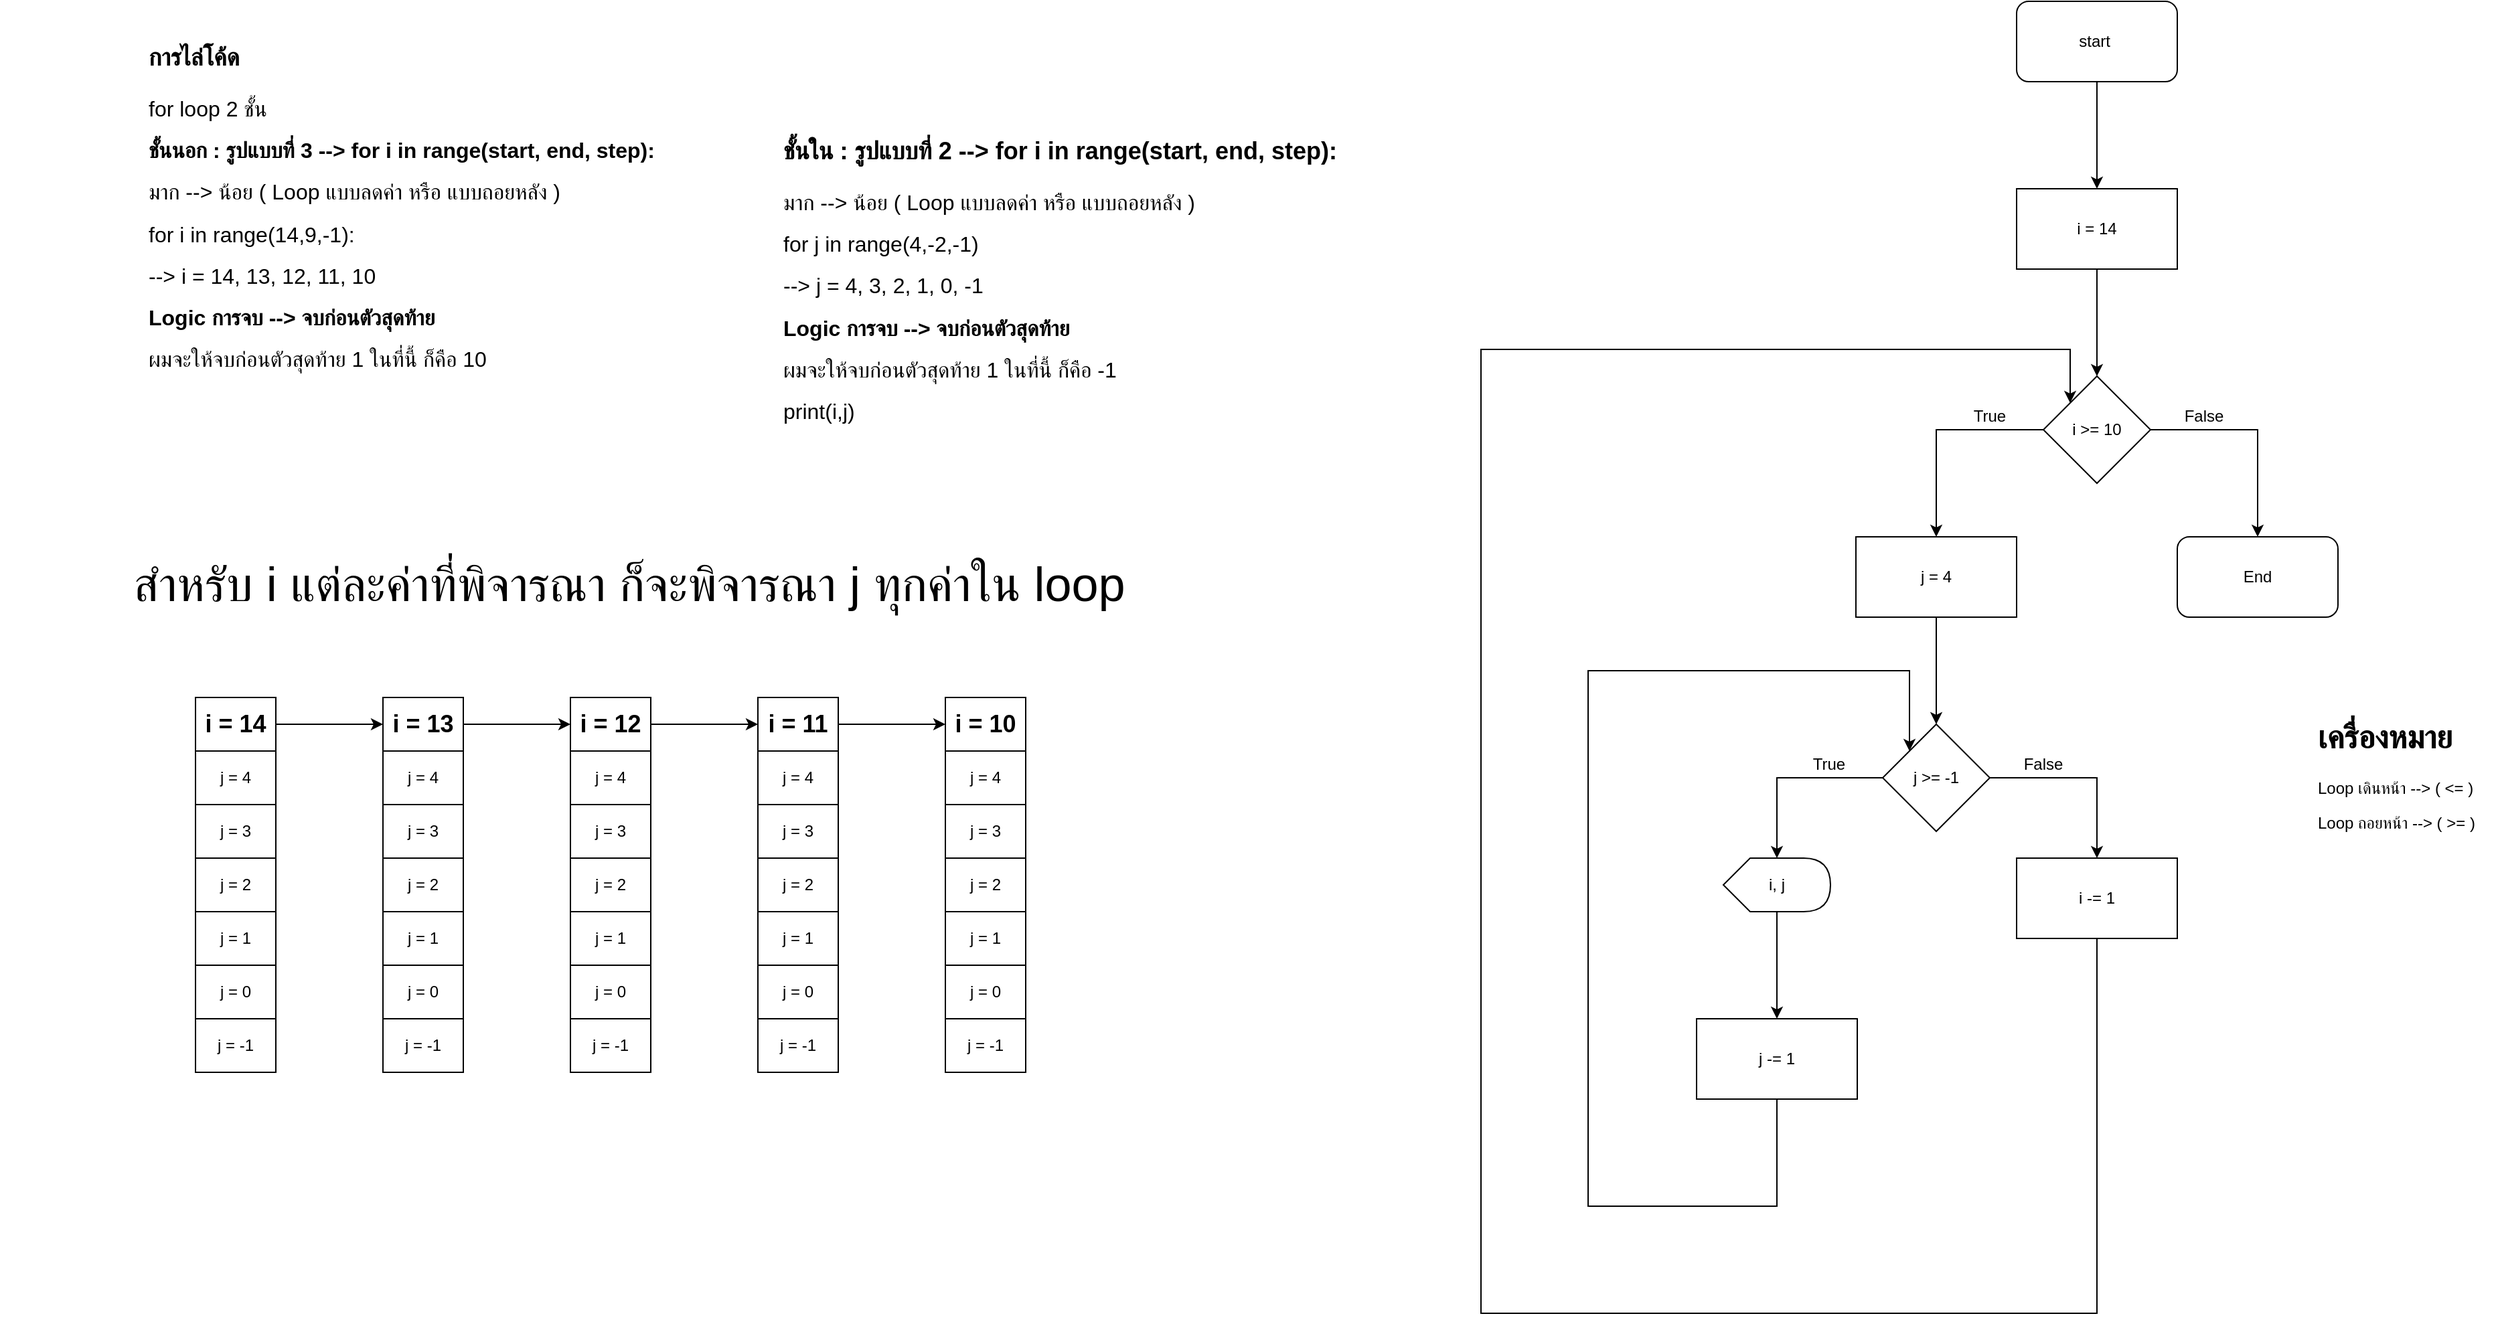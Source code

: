 <mxfile>
    <diagram id="tZmQGeKma5mjZ96quMht" name="Page-1">
        <mxGraphModel dx="2090" dy="1433" grid="1" gridSize="10" guides="1" tooltips="1" connect="1" arrows="1" fold="1" page="1" pageScale="1" pageWidth="827" pageHeight="1169" math="0" shadow="0">
            <root>
                <mxCell id="0"/>
                <mxCell id="1" parent="0"/>
                <mxCell id="52" value="&lt;font&gt;&lt;font style=&quot;font-size: 36px&quot;&gt;สำหรับ i แต่ละค่าที่พิจารณา ก็จะพิจารณา j ทุกค่าใน loop&lt;/font&gt;&lt;br&gt;&lt;/font&gt;" style="text;html=1;strokeColor=none;fillColor=none;align=center;verticalAlign=middle;whiteSpace=wrap;rounded=0;" parent="1" vertex="1">
                    <mxGeometry x="-46" y="430" width="940" height="90" as="geometry"/>
                </mxCell>
                <mxCell id="53" value="&lt;h1&gt;เครื่องหมาย&lt;/h1&gt;&lt;p&gt;Loop เดินหน้า --&amp;gt; ( &amp;lt;= )&lt;/p&gt;&lt;p&gt;Loop ถอยหน้า --&amp;gt; ( &amp;gt;= )&lt;/p&gt;" style="text;html=1;strokeColor=none;fillColor=none;spacing=5;spacingTop=-20;whiteSpace=wrap;overflow=hidden;rounded=0;" parent="1" vertex="1">
                    <mxGeometry x="1680" y="570" width="140" height="100" as="geometry"/>
                </mxCell>
                <mxCell id="54" value="&lt;h1&gt;&lt;font style=&quot;font-size: 18px&quot;&gt;การไล่โค้ด&lt;/font&gt;&lt;/h1&gt;&lt;p&gt;&lt;font size=&quot;3&quot;&gt;for loop 2 ชั้น&lt;/font&gt;&lt;/p&gt;&lt;p&gt;&lt;font size=&quot;3&quot;&gt;&lt;b&gt;ชั้นนอก : รูปแบบที่ 3 --&amp;gt; for i in range(start, end, step):&lt;/b&gt;&lt;/font&gt;&lt;/p&gt;&lt;p&gt;&lt;font size=&quot;3&quot;&gt;มาก --&amp;gt; น้อย ( Loop แบบลดค่า หรือ แบบถอยหลัง )&lt;/font&gt;&lt;/p&gt;&lt;p&gt;&lt;font size=&quot;3&quot;&gt;for i in range(14,9,-1):&lt;/font&gt;&lt;/p&gt;&lt;p&gt;&lt;font size=&quot;3&quot;&gt;--&amp;gt; i = 14, 13, 12, 11, 10&lt;/font&gt;&lt;/p&gt;&lt;p&gt;&lt;font size=&quot;3&quot;&gt;&lt;b&gt;Logic การจบ --&amp;gt; จบก่อนตัวสุดท้าย&lt;/b&gt;&lt;/font&gt;&lt;/p&gt;&lt;p&gt;&lt;font size=&quot;3&quot;&gt;ผมจะให้จบก่อนตัวสุดท้าย 1 ในที่นี้ ก็คือ 10&lt;/font&gt;&lt;/p&gt;" style="text;html=1;strokeColor=none;fillColor=none;spacing=5;spacingTop=-20;whiteSpace=wrap;overflow=hidden;rounded=0;" parent="1" vertex="1">
                    <mxGeometry x="60" y="60" width="410" height="270" as="geometry"/>
                </mxCell>
                <mxCell id="55" value="&lt;h1&gt;&lt;font style=&quot;font-size: 18px&quot;&gt;&lt;font&gt;ชั้นใน : รูปแบบที่ 2 --&amp;gt; for i in range(start, end, step):&lt;/font&gt;&lt;br&gt;&lt;/font&gt;&lt;/h1&gt;&lt;p&gt;&lt;span style=&quot;font-size: medium&quot;&gt;มาก --&amp;gt; น้อย ( Loop แบบลดค่า หรือ แบบถอยหลัง )&lt;/span&gt;&lt;br&gt;&lt;/p&gt;&lt;p&gt;&lt;font size=&quot;3&quot;&gt;for j in range(4,-2,-1)&lt;/font&gt;&lt;/p&gt;&lt;p&gt;&lt;font size=&quot;3&quot;&gt;--&amp;gt; j = 4, 3, 2, 1, 0, -1&lt;/font&gt;&lt;/p&gt;&lt;p&gt;&lt;font size=&quot;3&quot;&gt;&lt;b&gt;Logic การจบ --&amp;gt; จบก่อนตัวสุดท้าย&lt;/b&gt;&lt;/font&gt;&lt;/p&gt;&lt;p&gt;&lt;font size=&quot;3&quot;&gt;ผมจะให้จบก่อนตัวสุดท้าย 1 ในที่นี้ ก็คือ -1&lt;/font&gt;&lt;/p&gt;&lt;p&gt;&lt;font size=&quot;3&quot;&gt;print(i,j)&lt;/font&gt;&lt;/p&gt;" style="text;html=1;strokeColor=none;fillColor=none;spacing=5;spacingTop=-20;whiteSpace=wrap;overflow=hidden;rounded=0;" parent="1" vertex="1">
                    <mxGeometry x="534" y="130" width="440" height="240" as="geometry"/>
                </mxCell>
                <mxCell id="77" value="" style="shape=table;html=1;whiteSpace=wrap;startSize=0;container=1;collapsible=0;childLayout=tableLayout;" parent="1" vertex="1">
                    <mxGeometry x="100" y="560" width="60" height="280" as="geometry"/>
                </mxCell>
                <mxCell id="78" value="" style="shape=partialRectangle;html=1;whiteSpace=wrap;collapsible=0;dropTarget=0;pointerEvents=0;fillColor=none;top=0;left=0;bottom=0;right=0;points=[[0,0.5],[1,0.5]];portConstraint=eastwest;" parent="77" vertex="1">
                    <mxGeometry width="60" height="40" as="geometry"/>
                </mxCell>
                <mxCell id="79" value="&lt;b&gt;&lt;font style=&quot;font-size: 18px&quot;&gt;i = 14&lt;/font&gt;&lt;/b&gt;" style="shape=partialRectangle;html=1;whiteSpace=wrap;connectable=0;overflow=hidden;fillColor=none;top=0;left=0;bottom=0;right=0;" parent="78" vertex="1">
                    <mxGeometry width="60" height="40" as="geometry"/>
                </mxCell>
                <mxCell id="80" value="" style="shape=partialRectangle;html=1;whiteSpace=wrap;collapsible=0;dropTarget=0;pointerEvents=0;fillColor=none;top=0;left=0;bottom=0;right=0;points=[[0,0.5],[1,0.5]];portConstraint=eastwest;" parent="77" vertex="1">
                    <mxGeometry y="40" width="60" height="40" as="geometry"/>
                </mxCell>
                <mxCell id="81" value="j = 4" style="shape=partialRectangle;html=1;whiteSpace=wrap;connectable=0;overflow=hidden;fillColor=none;top=0;left=0;bottom=0;right=0;" parent="80" vertex="1">
                    <mxGeometry width="60" height="40" as="geometry"/>
                </mxCell>
                <mxCell id="82" value="" style="shape=partialRectangle;html=1;whiteSpace=wrap;collapsible=0;dropTarget=0;pointerEvents=0;fillColor=none;top=0;left=0;bottom=0;right=0;points=[[0,0.5],[1,0.5]];portConstraint=eastwest;" parent="77" vertex="1">
                    <mxGeometry y="80" width="60" height="40" as="geometry"/>
                </mxCell>
                <mxCell id="83" value="j = 3" style="shape=partialRectangle;html=1;whiteSpace=wrap;connectable=0;overflow=hidden;fillColor=none;top=0;left=0;bottom=0;right=0;" parent="82" vertex="1">
                    <mxGeometry width="60" height="40" as="geometry"/>
                </mxCell>
                <mxCell id="84" value="" style="shape=partialRectangle;html=1;whiteSpace=wrap;collapsible=0;dropTarget=0;pointerEvents=0;fillColor=none;top=0;left=0;bottom=0;right=0;points=[[0,0.5],[1,0.5]];portConstraint=eastwest;" parent="77" vertex="1">
                    <mxGeometry y="120" width="60" height="40" as="geometry"/>
                </mxCell>
                <mxCell id="85" value="j = 2" style="shape=partialRectangle;html=1;whiteSpace=wrap;connectable=0;overflow=hidden;fillColor=none;top=0;left=0;bottom=0;right=0;" parent="84" vertex="1">
                    <mxGeometry width="60" height="40" as="geometry"/>
                </mxCell>
                <mxCell id="86" value="" style="shape=partialRectangle;html=1;whiteSpace=wrap;collapsible=0;dropTarget=0;pointerEvents=0;fillColor=none;top=0;left=0;bottom=0;right=0;points=[[0,0.5],[1,0.5]];portConstraint=eastwest;" parent="77" vertex="1">
                    <mxGeometry y="160" width="60" height="40" as="geometry"/>
                </mxCell>
                <mxCell id="87" value="j = 1" style="shape=partialRectangle;html=1;whiteSpace=wrap;connectable=0;overflow=hidden;fillColor=none;top=0;left=0;bottom=0;right=0;" parent="86" vertex="1">
                    <mxGeometry width="60" height="40" as="geometry"/>
                </mxCell>
                <mxCell id="88" value="" style="shape=partialRectangle;html=1;whiteSpace=wrap;collapsible=0;dropTarget=0;pointerEvents=0;fillColor=none;top=0;left=0;bottom=0;right=0;points=[[0,0.5],[1,0.5]];portConstraint=eastwest;" parent="77" vertex="1">
                    <mxGeometry y="200" width="60" height="40" as="geometry"/>
                </mxCell>
                <mxCell id="89" value="j = 0" style="shape=partialRectangle;html=1;whiteSpace=wrap;connectable=0;overflow=hidden;fillColor=none;top=0;left=0;bottom=0;right=0;" parent="88" vertex="1">
                    <mxGeometry width="60" height="40" as="geometry"/>
                </mxCell>
                <mxCell id="90" value="" style="shape=partialRectangle;html=1;whiteSpace=wrap;collapsible=0;dropTarget=0;pointerEvents=0;fillColor=none;top=0;left=0;bottom=0;right=0;points=[[0,0.5],[1,0.5]];portConstraint=eastwest;" parent="77" vertex="1">
                    <mxGeometry y="240" width="60" height="40" as="geometry"/>
                </mxCell>
                <mxCell id="91" value="j = -1" style="shape=partialRectangle;html=1;whiteSpace=wrap;connectable=0;overflow=hidden;fillColor=none;top=0;left=0;bottom=0;right=0;" parent="90" vertex="1">
                    <mxGeometry width="60" height="40" as="geometry"/>
                </mxCell>
                <mxCell id="255" value="" style="shape=table;html=1;whiteSpace=wrap;startSize=0;container=1;collapsible=0;childLayout=tableLayout;" parent="1" vertex="1">
                    <mxGeometry x="240" y="560" width="60" height="280" as="geometry"/>
                </mxCell>
                <mxCell id="256" value="" style="shape=partialRectangle;html=1;whiteSpace=wrap;collapsible=0;dropTarget=0;pointerEvents=0;fillColor=none;top=0;left=0;bottom=0;right=0;points=[[0,0.5],[1,0.5]];portConstraint=eastwest;" parent="255" vertex="1">
                    <mxGeometry width="60" height="40" as="geometry"/>
                </mxCell>
                <mxCell id="257" value="&lt;b&gt;&lt;font style=&quot;font-size: 18px&quot;&gt;i = 13&lt;/font&gt;&lt;/b&gt;" style="shape=partialRectangle;html=1;whiteSpace=wrap;connectable=0;overflow=hidden;fillColor=none;top=0;left=0;bottom=0;right=0;" parent="256" vertex="1">
                    <mxGeometry width="60" height="40" as="geometry"/>
                </mxCell>
                <mxCell id="258" value="" style="shape=partialRectangle;html=1;whiteSpace=wrap;collapsible=0;dropTarget=0;pointerEvents=0;fillColor=none;top=0;left=0;bottom=0;right=0;points=[[0,0.5],[1,0.5]];portConstraint=eastwest;" parent="255" vertex="1">
                    <mxGeometry y="40" width="60" height="40" as="geometry"/>
                </mxCell>
                <mxCell id="259" value="j = 4" style="shape=partialRectangle;html=1;whiteSpace=wrap;connectable=0;overflow=hidden;fillColor=none;top=0;left=0;bottom=0;right=0;" parent="258" vertex="1">
                    <mxGeometry width="60" height="40" as="geometry"/>
                </mxCell>
                <mxCell id="260" value="" style="shape=partialRectangle;html=1;whiteSpace=wrap;collapsible=0;dropTarget=0;pointerEvents=0;fillColor=none;top=0;left=0;bottom=0;right=0;points=[[0,0.5],[1,0.5]];portConstraint=eastwest;" parent="255" vertex="1">
                    <mxGeometry y="80" width="60" height="40" as="geometry"/>
                </mxCell>
                <mxCell id="261" value="j = 3" style="shape=partialRectangle;html=1;whiteSpace=wrap;connectable=0;overflow=hidden;fillColor=none;top=0;left=0;bottom=0;right=0;" parent="260" vertex="1">
                    <mxGeometry width="60" height="40" as="geometry"/>
                </mxCell>
                <mxCell id="262" value="" style="shape=partialRectangle;html=1;whiteSpace=wrap;collapsible=0;dropTarget=0;pointerEvents=0;fillColor=none;top=0;left=0;bottom=0;right=0;points=[[0,0.5],[1,0.5]];portConstraint=eastwest;" parent="255" vertex="1">
                    <mxGeometry y="120" width="60" height="40" as="geometry"/>
                </mxCell>
                <mxCell id="263" value="j = 2" style="shape=partialRectangle;html=1;whiteSpace=wrap;connectable=0;overflow=hidden;fillColor=none;top=0;left=0;bottom=0;right=0;" parent="262" vertex="1">
                    <mxGeometry width="60" height="40" as="geometry"/>
                </mxCell>
                <mxCell id="264" value="" style="shape=partialRectangle;html=1;whiteSpace=wrap;collapsible=0;dropTarget=0;pointerEvents=0;fillColor=none;top=0;left=0;bottom=0;right=0;points=[[0,0.5],[1,0.5]];portConstraint=eastwest;" parent="255" vertex="1">
                    <mxGeometry y="160" width="60" height="40" as="geometry"/>
                </mxCell>
                <mxCell id="265" value="j = 1" style="shape=partialRectangle;html=1;whiteSpace=wrap;connectable=0;overflow=hidden;fillColor=none;top=0;left=0;bottom=0;right=0;" parent="264" vertex="1">
                    <mxGeometry width="60" height="40" as="geometry"/>
                </mxCell>
                <mxCell id="266" value="" style="shape=partialRectangle;html=1;whiteSpace=wrap;collapsible=0;dropTarget=0;pointerEvents=0;fillColor=none;top=0;left=0;bottom=0;right=0;points=[[0,0.5],[1,0.5]];portConstraint=eastwest;" parent="255" vertex="1">
                    <mxGeometry y="200" width="60" height="40" as="geometry"/>
                </mxCell>
                <mxCell id="267" value="j = 0" style="shape=partialRectangle;html=1;whiteSpace=wrap;connectable=0;overflow=hidden;fillColor=none;top=0;left=0;bottom=0;right=0;" parent="266" vertex="1">
                    <mxGeometry width="60" height="40" as="geometry"/>
                </mxCell>
                <mxCell id="268" value="" style="shape=partialRectangle;html=1;whiteSpace=wrap;collapsible=0;dropTarget=0;pointerEvents=0;fillColor=none;top=0;left=0;bottom=0;right=0;points=[[0,0.5],[1,0.5]];portConstraint=eastwest;" parent="255" vertex="1">
                    <mxGeometry y="240" width="60" height="40" as="geometry"/>
                </mxCell>
                <mxCell id="269" value="j = -1" style="shape=partialRectangle;html=1;whiteSpace=wrap;connectable=0;overflow=hidden;fillColor=none;top=0;left=0;bottom=0;right=0;" parent="268" vertex="1">
                    <mxGeometry width="60" height="40" as="geometry"/>
                </mxCell>
                <mxCell id="270" value="" style="shape=table;html=1;whiteSpace=wrap;startSize=0;container=1;collapsible=0;childLayout=tableLayout;" parent="1" vertex="1">
                    <mxGeometry x="380" y="560" width="60" height="280" as="geometry"/>
                </mxCell>
                <mxCell id="271" value="" style="shape=partialRectangle;html=1;whiteSpace=wrap;collapsible=0;dropTarget=0;pointerEvents=0;fillColor=none;top=0;left=0;bottom=0;right=0;points=[[0,0.5],[1,0.5]];portConstraint=eastwest;" parent="270" vertex="1">
                    <mxGeometry width="60" height="40" as="geometry"/>
                </mxCell>
                <mxCell id="272" value="&lt;b&gt;&lt;font style=&quot;font-size: 18px&quot;&gt;i = 12&lt;/font&gt;&lt;/b&gt;" style="shape=partialRectangle;html=1;whiteSpace=wrap;connectable=0;overflow=hidden;fillColor=none;top=0;left=0;bottom=0;right=0;" parent="271" vertex="1">
                    <mxGeometry width="60" height="40" as="geometry"/>
                </mxCell>
                <mxCell id="273" value="" style="shape=partialRectangle;html=1;whiteSpace=wrap;collapsible=0;dropTarget=0;pointerEvents=0;fillColor=none;top=0;left=0;bottom=0;right=0;points=[[0,0.5],[1,0.5]];portConstraint=eastwest;" parent="270" vertex="1">
                    <mxGeometry y="40" width="60" height="40" as="geometry"/>
                </mxCell>
                <mxCell id="274" value="j = 4" style="shape=partialRectangle;html=1;whiteSpace=wrap;connectable=0;overflow=hidden;fillColor=none;top=0;left=0;bottom=0;right=0;" parent="273" vertex="1">
                    <mxGeometry width="60" height="40" as="geometry"/>
                </mxCell>
                <mxCell id="275" value="" style="shape=partialRectangle;html=1;whiteSpace=wrap;collapsible=0;dropTarget=0;pointerEvents=0;fillColor=none;top=0;left=0;bottom=0;right=0;points=[[0,0.5],[1,0.5]];portConstraint=eastwest;" parent="270" vertex="1">
                    <mxGeometry y="80" width="60" height="40" as="geometry"/>
                </mxCell>
                <mxCell id="276" value="j = 3" style="shape=partialRectangle;html=1;whiteSpace=wrap;connectable=0;overflow=hidden;fillColor=none;top=0;left=0;bottom=0;right=0;" parent="275" vertex="1">
                    <mxGeometry width="60" height="40" as="geometry"/>
                </mxCell>
                <mxCell id="277" value="" style="shape=partialRectangle;html=1;whiteSpace=wrap;collapsible=0;dropTarget=0;pointerEvents=0;fillColor=none;top=0;left=0;bottom=0;right=0;points=[[0,0.5],[1,0.5]];portConstraint=eastwest;" parent="270" vertex="1">
                    <mxGeometry y="120" width="60" height="40" as="geometry"/>
                </mxCell>
                <mxCell id="278" value="j = 2" style="shape=partialRectangle;html=1;whiteSpace=wrap;connectable=0;overflow=hidden;fillColor=none;top=0;left=0;bottom=0;right=0;" parent="277" vertex="1">
                    <mxGeometry width="60" height="40" as="geometry"/>
                </mxCell>
                <mxCell id="279" value="" style="shape=partialRectangle;html=1;whiteSpace=wrap;collapsible=0;dropTarget=0;pointerEvents=0;fillColor=none;top=0;left=0;bottom=0;right=0;points=[[0,0.5],[1,0.5]];portConstraint=eastwest;" parent="270" vertex="1">
                    <mxGeometry y="160" width="60" height="40" as="geometry"/>
                </mxCell>
                <mxCell id="280" value="j = 1" style="shape=partialRectangle;html=1;whiteSpace=wrap;connectable=0;overflow=hidden;fillColor=none;top=0;left=0;bottom=0;right=0;" parent="279" vertex="1">
                    <mxGeometry width="60" height="40" as="geometry"/>
                </mxCell>
                <mxCell id="281" value="" style="shape=partialRectangle;html=1;whiteSpace=wrap;collapsible=0;dropTarget=0;pointerEvents=0;fillColor=none;top=0;left=0;bottom=0;right=0;points=[[0,0.5],[1,0.5]];portConstraint=eastwest;" parent="270" vertex="1">
                    <mxGeometry y="200" width="60" height="40" as="geometry"/>
                </mxCell>
                <mxCell id="282" value="j = 0" style="shape=partialRectangle;html=1;whiteSpace=wrap;connectable=0;overflow=hidden;fillColor=none;top=0;left=0;bottom=0;right=0;" parent="281" vertex="1">
                    <mxGeometry width="60" height="40" as="geometry"/>
                </mxCell>
                <mxCell id="283" value="" style="shape=partialRectangle;html=1;whiteSpace=wrap;collapsible=0;dropTarget=0;pointerEvents=0;fillColor=none;top=0;left=0;bottom=0;right=0;points=[[0,0.5],[1,0.5]];portConstraint=eastwest;" parent="270" vertex="1">
                    <mxGeometry y="240" width="60" height="40" as="geometry"/>
                </mxCell>
                <mxCell id="284" value="j = -1" style="shape=partialRectangle;html=1;whiteSpace=wrap;connectable=0;overflow=hidden;fillColor=none;top=0;left=0;bottom=0;right=0;" parent="283" vertex="1">
                    <mxGeometry width="60" height="40" as="geometry"/>
                </mxCell>
                <mxCell id="285" value="" style="shape=table;html=1;whiteSpace=wrap;startSize=0;container=1;collapsible=0;childLayout=tableLayout;" parent="1" vertex="1">
                    <mxGeometry x="520" y="560" width="60" height="280" as="geometry"/>
                </mxCell>
                <mxCell id="286" value="" style="shape=partialRectangle;html=1;whiteSpace=wrap;collapsible=0;dropTarget=0;pointerEvents=0;fillColor=none;top=0;left=0;bottom=0;right=0;points=[[0,0.5],[1,0.5]];portConstraint=eastwest;" parent="285" vertex="1">
                    <mxGeometry width="60" height="40" as="geometry"/>
                </mxCell>
                <mxCell id="287" value="&lt;b&gt;&lt;font style=&quot;font-size: 18px&quot;&gt;i = 11&lt;/font&gt;&lt;/b&gt;" style="shape=partialRectangle;html=1;whiteSpace=wrap;connectable=0;overflow=hidden;fillColor=none;top=0;left=0;bottom=0;right=0;" parent="286" vertex="1">
                    <mxGeometry width="60" height="40" as="geometry"/>
                </mxCell>
                <mxCell id="288" value="" style="shape=partialRectangle;html=1;whiteSpace=wrap;collapsible=0;dropTarget=0;pointerEvents=0;fillColor=none;top=0;left=0;bottom=0;right=0;points=[[0,0.5],[1,0.5]];portConstraint=eastwest;" parent="285" vertex="1">
                    <mxGeometry y="40" width="60" height="40" as="geometry"/>
                </mxCell>
                <mxCell id="289" value="j = 4" style="shape=partialRectangle;html=1;whiteSpace=wrap;connectable=0;overflow=hidden;fillColor=none;top=0;left=0;bottom=0;right=0;" parent="288" vertex="1">
                    <mxGeometry width="60" height="40" as="geometry"/>
                </mxCell>
                <mxCell id="290" value="" style="shape=partialRectangle;html=1;whiteSpace=wrap;collapsible=0;dropTarget=0;pointerEvents=0;fillColor=none;top=0;left=0;bottom=0;right=0;points=[[0,0.5],[1,0.5]];portConstraint=eastwest;" parent="285" vertex="1">
                    <mxGeometry y="80" width="60" height="40" as="geometry"/>
                </mxCell>
                <mxCell id="291" value="j = 3" style="shape=partialRectangle;html=1;whiteSpace=wrap;connectable=0;overflow=hidden;fillColor=none;top=0;left=0;bottom=0;right=0;" parent="290" vertex="1">
                    <mxGeometry width="60" height="40" as="geometry"/>
                </mxCell>
                <mxCell id="292" value="" style="shape=partialRectangle;html=1;whiteSpace=wrap;collapsible=0;dropTarget=0;pointerEvents=0;fillColor=none;top=0;left=0;bottom=0;right=0;points=[[0,0.5],[1,0.5]];portConstraint=eastwest;" parent="285" vertex="1">
                    <mxGeometry y="120" width="60" height="40" as="geometry"/>
                </mxCell>
                <mxCell id="293" value="j = 2" style="shape=partialRectangle;html=1;whiteSpace=wrap;connectable=0;overflow=hidden;fillColor=none;top=0;left=0;bottom=0;right=0;" parent="292" vertex="1">
                    <mxGeometry width="60" height="40" as="geometry"/>
                </mxCell>
                <mxCell id="294" value="" style="shape=partialRectangle;html=1;whiteSpace=wrap;collapsible=0;dropTarget=0;pointerEvents=0;fillColor=none;top=0;left=0;bottom=0;right=0;points=[[0,0.5],[1,0.5]];portConstraint=eastwest;" parent="285" vertex="1">
                    <mxGeometry y="160" width="60" height="40" as="geometry"/>
                </mxCell>
                <mxCell id="295" value="j = 1" style="shape=partialRectangle;html=1;whiteSpace=wrap;connectable=0;overflow=hidden;fillColor=none;top=0;left=0;bottom=0;right=0;" parent="294" vertex="1">
                    <mxGeometry width="60" height="40" as="geometry"/>
                </mxCell>
                <mxCell id="296" value="" style="shape=partialRectangle;html=1;whiteSpace=wrap;collapsible=0;dropTarget=0;pointerEvents=0;fillColor=none;top=0;left=0;bottom=0;right=0;points=[[0,0.5],[1,0.5]];portConstraint=eastwest;" parent="285" vertex="1">
                    <mxGeometry y="200" width="60" height="40" as="geometry"/>
                </mxCell>
                <mxCell id="297" value="j = 0" style="shape=partialRectangle;html=1;whiteSpace=wrap;connectable=0;overflow=hidden;fillColor=none;top=0;left=0;bottom=0;right=0;" parent="296" vertex="1">
                    <mxGeometry width="60" height="40" as="geometry"/>
                </mxCell>
                <mxCell id="298" value="" style="shape=partialRectangle;html=1;whiteSpace=wrap;collapsible=0;dropTarget=0;pointerEvents=0;fillColor=none;top=0;left=0;bottom=0;right=0;points=[[0,0.5],[1,0.5]];portConstraint=eastwest;" parent="285" vertex="1">
                    <mxGeometry y="240" width="60" height="40" as="geometry"/>
                </mxCell>
                <mxCell id="299" value="j = -1" style="shape=partialRectangle;html=1;whiteSpace=wrap;connectable=0;overflow=hidden;fillColor=none;top=0;left=0;bottom=0;right=0;" parent="298" vertex="1">
                    <mxGeometry width="60" height="40" as="geometry"/>
                </mxCell>
                <mxCell id="300" value="" style="shape=table;html=1;whiteSpace=wrap;startSize=0;container=1;collapsible=0;childLayout=tableLayout;" parent="1" vertex="1">
                    <mxGeometry x="660" y="560" width="60" height="280" as="geometry"/>
                </mxCell>
                <mxCell id="301" value="" style="shape=partialRectangle;html=1;whiteSpace=wrap;collapsible=0;dropTarget=0;pointerEvents=0;fillColor=none;top=0;left=0;bottom=0;right=0;points=[[0,0.5],[1,0.5]];portConstraint=eastwest;" parent="300" vertex="1">
                    <mxGeometry width="60" height="40" as="geometry"/>
                </mxCell>
                <mxCell id="302" value="&lt;b&gt;&lt;font style=&quot;font-size: 18px&quot;&gt;i = 10&lt;/font&gt;&lt;/b&gt;" style="shape=partialRectangle;html=1;whiteSpace=wrap;connectable=0;overflow=hidden;fillColor=none;top=0;left=0;bottom=0;right=0;" parent="301" vertex="1">
                    <mxGeometry width="60" height="40" as="geometry"/>
                </mxCell>
                <mxCell id="303" value="" style="shape=partialRectangle;html=1;whiteSpace=wrap;collapsible=0;dropTarget=0;pointerEvents=0;fillColor=none;top=0;left=0;bottom=0;right=0;points=[[0,0.5],[1,0.5]];portConstraint=eastwest;" parent="300" vertex="1">
                    <mxGeometry y="40" width="60" height="40" as="geometry"/>
                </mxCell>
                <mxCell id="304" value="j = 4" style="shape=partialRectangle;html=1;whiteSpace=wrap;connectable=0;overflow=hidden;fillColor=none;top=0;left=0;bottom=0;right=0;" parent="303" vertex="1">
                    <mxGeometry width="60" height="40" as="geometry"/>
                </mxCell>
                <mxCell id="305" value="" style="shape=partialRectangle;html=1;whiteSpace=wrap;collapsible=0;dropTarget=0;pointerEvents=0;fillColor=none;top=0;left=0;bottom=0;right=0;points=[[0,0.5],[1,0.5]];portConstraint=eastwest;" parent="300" vertex="1">
                    <mxGeometry y="80" width="60" height="40" as="geometry"/>
                </mxCell>
                <mxCell id="306" value="j = 3" style="shape=partialRectangle;html=1;whiteSpace=wrap;connectable=0;overflow=hidden;fillColor=none;top=0;left=0;bottom=0;right=0;" parent="305" vertex="1">
                    <mxGeometry width="60" height="40" as="geometry"/>
                </mxCell>
                <mxCell id="307" value="" style="shape=partialRectangle;html=1;whiteSpace=wrap;collapsible=0;dropTarget=0;pointerEvents=0;fillColor=none;top=0;left=0;bottom=0;right=0;points=[[0,0.5],[1,0.5]];portConstraint=eastwest;" parent="300" vertex="1">
                    <mxGeometry y="120" width="60" height="40" as="geometry"/>
                </mxCell>
                <mxCell id="308" value="j = 2" style="shape=partialRectangle;html=1;whiteSpace=wrap;connectable=0;overflow=hidden;fillColor=none;top=0;left=0;bottom=0;right=0;" parent="307" vertex="1">
                    <mxGeometry width="60" height="40" as="geometry"/>
                </mxCell>
                <mxCell id="309" value="" style="shape=partialRectangle;html=1;whiteSpace=wrap;collapsible=0;dropTarget=0;pointerEvents=0;fillColor=none;top=0;left=0;bottom=0;right=0;points=[[0,0.5],[1,0.5]];portConstraint=eastwest;" parent="300" vertex="1">
                    <mxGeometry y="160" width="60" height="40" as="geometry"/>
                </mxCell>
                <mxCell id="310" value="j = 1" style="shape=partialRectangle;html=1;whiteSpace=wrap;connectable=0;overflow=hidden;fillColor=none;top=0;left=0;bottom=0;right=0;" parent="309" vertex="1">
                    <mxGeometry width="60" height="40" as="geometry"/>
                </mxCell>
                <mxCell id="311" value="" style="shape=partialRectangle;html=1;whiteSpace=wrap;collapsible=0;dropTarget=0;pointerEvents=0;fillColor=none;top=0;left=0;bottom=0;right=0;points=[[0,0.5],[1,0.5]];portConstraint=eastwest;" parent="300" vertex="1">
                    <mxGeometry y="200" width="60" height="40" as="geometry"/>
                </mxCell>
                <mxCell id="312" value="j = 0" style="shape=partialRectangle;html=1;whiteSpace=wrap;connectable=0;overflow=hidden;fillColor=none;top=0;left=0;bottom=0;right=0;" parent="311" vertex="1">
                    <mxGeometry width="60" height="40" as="geometry"/>
                </mxCell>
                <mxCell id="313" value="" style="shape=partialRectangle;html=1;whiteSpace=wrap;collapsible=0;dropTarget=0;pointerEvents=0;fillColor=none;top=0;left=0;bottom=0;right=0;points=[[0,0.5],[1,0.5]];portConstraint=eastwest;" parent="300" vertex="1">
                    <mxGeometry y="240" width="60" height="40" as="geometry"/>
                </mxCell>
                <mxCell id="314" value="j = -1" style="shape=partialRectangle;html=1;whiteSpace=wrap;connectable=0;overflow=hidden;fillColor=none;top=0;left=0;bottom=0;right=0;" parent="313" vertex="1">
                    <mxGeometry width="60" height="40" as="geometry"/>
                </mxCell>
                <mxCell id="330" style="edgeStyle=orthogonalEdgeStyle;rounded=0;orthogonalLoop=1;jettySize=auto;html=1;entryX=0;entryY=0.5;entryDx=0;entryDy=0;" parent="1" source="78" target="256" edge="1">
                    <mxGeometry relative="1" as="geometry"/>
                </mxCell>
                <mxCell id="331" style="edgeStyle=orthogonalEdgeStyle;rounded=0;orthogonalLoop=1;jettySize=auto;html=1;entryX=0;entryY=0.5;entryDx=0;entryDy=0;" parent="1" source="256" target="271" edge="1">
                    <mxGeometry relative="1" as="geometry"/>
                </mxCell>
                <mxCell id="332" style="edgeStyle=orthogonalEdgeStyle;rounded=0;orthogonalLoop=1;jettySize=auto;html=1;entryX=0;entryY=0.5;entryDx=0;entryDy=0;" parent="1" source="271" target="286" edge="1">
                    <mxGeometry relative="1" as="geometry"/>
                </mxCell>
                <mxCell id="333" style="edgeStyle=orthogonalEdgeStyle;rounded=0;orthogonalLoop=1;jettySize=auto;html=1;entryX=0;entryY=0.5;entryDx=0;entryDy=0;" parent="1" source="286" target="301" edge="1">
                    <mxGeometry relative="1" as="geometry"/>
                </mxCell>
                <mxCell id="336" style="edgeStyle=orthogonalEdgeStyle;rounded=0;orthogonalLoop=1;jettySize=auto;html=1;" parent="1" source="334" target="335" edge="1">
                    <mxGeometry relative="1" as="geometry"/>
                </mxCell>
                <mxCell id="334" value="start&amp;nbsp;" style="rounded=1;whiteSpace=wrap;html=1;" parent="1" vertex="1">
                    <mxGeometry x="1460" y="40" width="120" height="60" as="geometry"/>
                </mxCell>
                <mxCell id="338" style="edgeStyle=orthogonalEdgeStyle;rounded=0;orthogonalLoop=1;jettySize=auto;html=1;" parent="1" source="335" target="337" edge="1">
                    <mxGeometry relative="1" as="geometry"/>
                </mxCell>
                <mxCell id="335" value="i = 14" style="rounded=0;whiteSpace=wrap;html=1;" parent="1" vertex="1">
                    <mxGeometry x="1460" y="180" width="120" height="60" as="geometry"/>
                </mxCell>
                <mxCell id="340" style="edgeStyle=orthogonalEdgeStyle;rounded=0;orthogonalLoop=1;jettySize=auto;html=1;" parent="1" source="337" target="339" edge="1">
                    <mxGeometry relative="1" as="geometry">
                        <mxPoint x="1380" y="430" as="targetPoint"/>
                    </mxGeometry>
                </mxCell>
                <mxCell id="356" style="edgeStyle=orthogonalEdgeStyle;rounded=0;orthogonalLoop=1;jettySize=auto;html=1;" parent="1" source="337" target="355" edge="1">
                    <mxGeometry relative="1" as="geometry"/>
                </mxCell>
                <mxCell id="337" value="i &amp;gt;= 10" style="rhombus;whiteSpace=wrap;html=1;" parent="1" vertex="1">
                    <mxGeometry x="1480" y="320" width="80" height="80" as="geometry"/>
                </mxCell>
                <mxCell id="342" style="edgeStyle=orthogonalEdgeStyle;rounded=0;orthogonalLoop=1;jettySize=auto;html=1;" parent="1" source="339" target="341" edge="1">
                    <mxGeometry relative="1" as="geometry"/>
                </mxCell>
                <mxCell id="339" value="j = 4" style="rounded=0;whiteSpace=wrap;html=1;" parent="1" vertex="1">
                    <mxGeometry x="1340" y="440" width="120" height="60" as="geometry"/>
                </mxCell>
                <mxCell id="344" style="edgeStyle=orthogonalEdgeStyle;rounded=0;orthogonalLoop=1;jettySize=auto;html=1;" parent="1" source="341" target="343" edge="1">
                    <mxGeometry relative="1" as="geometry"/>
                </mxCell>
                <mxCell id="349" style="edgeStyle=orthogonalEdgeStyle;rounded=0;orthogonalLoop=1;jettySize=auto;html=1;" parent="1" source="341" target="348" edge="1">
                    <mxGeometry relative="1" as="geometry"/>
                </mxCell>
                <mxCell id="341" value="j &amp;gt;= -1" style="rhombus;whiteSpace=wrap;html=1;" parent="1" vertex="1">
                    <mxGeometry x="1360" y="580" width="80" height="80" as="geometry"/>
                </mxCell>
                <mxCell id="346" style="edgeStyle=orthogonalEdgeStyle;rounded=0;orthogonalLoop=1;jettySize=auto;html=1;" parent="1" source="343" target="345" edge="1">
                    <mxGeometry relative="1" as="geometry"/>
                </mxCell>
                <mxCell id="343" value="i, j" style="shape=display;whiteSpace=wrap;html=1;" parent="1" vertex="1">
                    <mxGeometry x="1241" y="680" width="80" height="40" as="geometry"/>
                </mxCell>
                <mxCell id="347" style="edgeStyle=orthogonalEdgeStyle;rounded=0;orthogonalLoop=1;jettySize=auto;html=1;entryX=0;entryY=0;entryDx=0;entryDy=0;" parent="1" source="345" target="341" edge="1">
                    <mxGeometry relative="1" as="geometry">
                        <Array as="points">
                            <mxPoint x="1281" y="940"/>
                            <mxPoint x="1140" y="940"/>
                            <mxPoint x="1140" y="540"/>
                            <mxPoint x="1380" y="540"/>
                        </Array>
                    </mxGeometry>
                </mxCell>
                <mxCell id="345" value="j -= 1" style="rounded=0;whiteSpace=wrap;html=1;" parent="1" vertex="1">
                    <mxGeometry x="1221" y="800" width="120" height="60" as="geometry"/>
                </mxCell>
                <mxCell id="350" style="edgeStyle=orthogonalEdgeStyle;rounded=0;orthogonalLoop=1;jettySize=auto;html=1;entryX=0;entryY=0;entryDx=0;entryDy=0;" parent="1" source="348" target="337" edge="1">
                    <mxGeometry relative="1" as="geometry">
                        <Array as="points">
                            <mxPoint x="1520" y="1020"/>
                            <mxPoint x="1060" y="1020"/>
                            <mxPoint x="1060" y="300"/>
                            <mxPoint x="1500" y="300"/>
                        </Array>
                    </mxGeometry>
                </mxCell>
                <mxCell id="348" value="i -= 1" style="rounded=0;whiteSpace=wrap;html=1;" parent="1" vertex="1">
                    <mxGeometry x="1460" y="680" width="120" height="60" as="geometry"/>
                </mxCell>
                <mxCell id="351" value="True" style="text;html=1;strokeColor=none;fillColor=none;align=center;verticalAlign=middle;whiteSpace=wrap;rounded=0;" parent="1" vertex="1">
                    <mxGeometry x="1300" y="600" width="40" height="20" as="geometry"/>
                </mxCell>
                <mxCell id="352" value="False" style="text;html=1;strokeColor=none;fillColor=none;align=center;verticalAlign=middle;whiteSpace=wrap;rounded=0;" parent="1" vertex="1">
                    <mxGeometry x="1460" y="600" width="40" height="20" as="geometry"/>
                </mxCell>
                <mxCell id="353" value="True" style="text;html=1;strokeColor=none;fillColor=none;align=center;verticalAlign=middle;whiteSpace=wrap;rounded=0;" parent="1" vertex="1">
                    <mxGeometry x="1420" y="340" width="40" height="20" as="geometry"/>
                </mxCell>
                <mxCell id="354" value="False" style="text;html=1;strokeColor=none;fillColor=none;align=center;verticalAlign=middle;whiteSpace=wrap;rounded=0;" parent="1" vertex="1">
                    <mxGeometry x="1580" y="340" width="40" height="20" as="geometry"/>
                </mxCell>
                <mxCell id="355" value="End" style="rounded=1;whiteSpace=wrap;html=1;" parent="1" vertex="1">
                    <mxGeometry x="1580" y="440" width="120" height="60" as="geometry"/>
                </mxCell>
            </root>
        </mxGraphModel>
    </diagram>
</mxfile>
